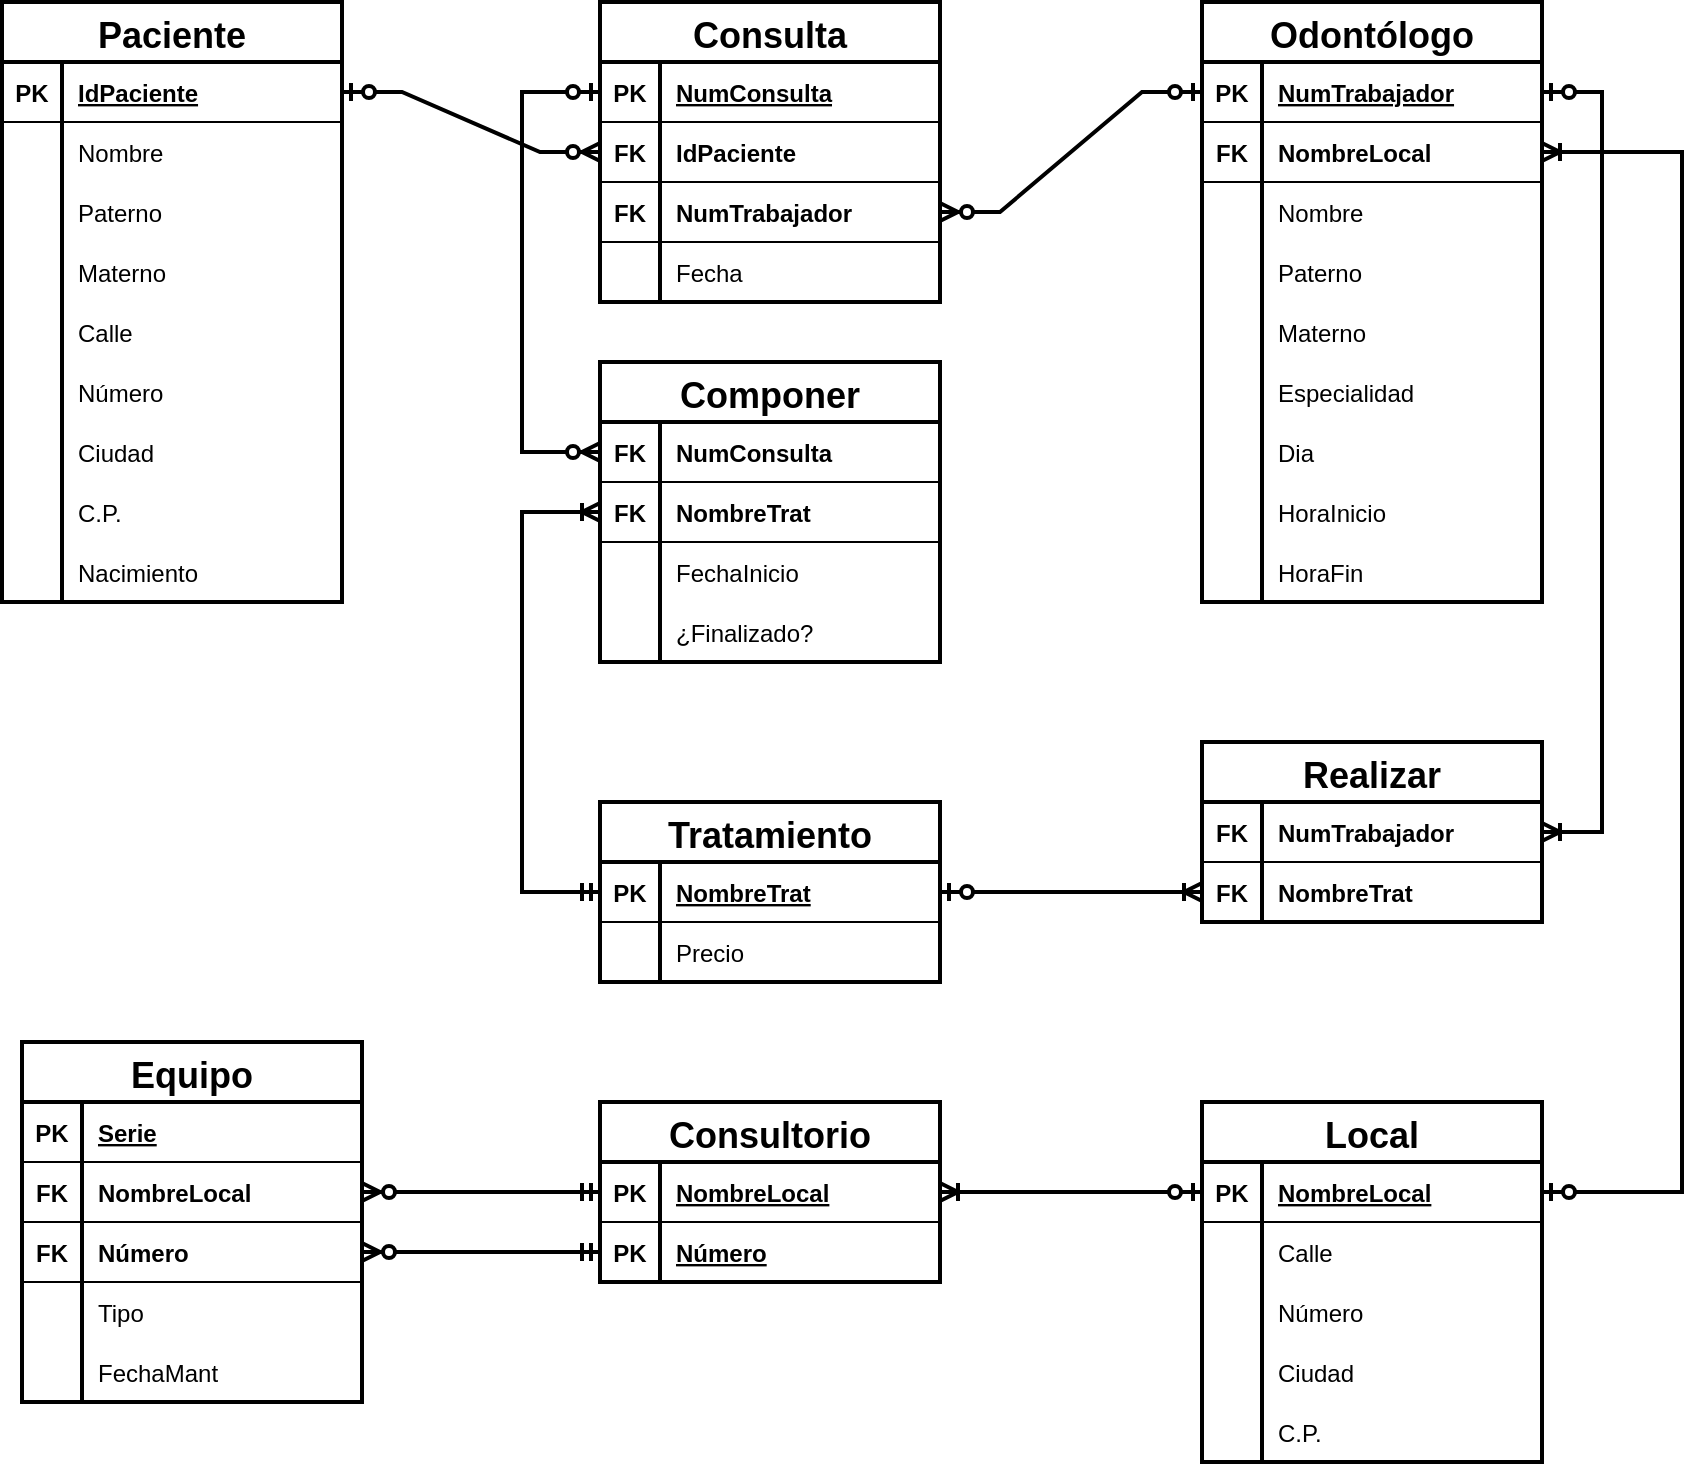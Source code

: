 <mxfile version="16.5.6" type="github">
  <diagram id="aN8sxA0eTOqDrln-RxjH" name="Page-1">
    <mxGraphModel dx="820" dy="482" grid="1" gridSize="10" guides="1" tooltips="1" connect="1" arrows="1" fold="1" page="1" pageScale="1" pageWidth="827" pageHeight="1169" math="0" shadow="0">
      <root>
        <mxCell id="0" />
        <mxCell id="1" parent="0" />
        <mxCell id="iNoQHtpFL0Dt0tUhMtLM-1" value="Paciente" style="shape=table;startSize=30;container=1;collapsible=1;childLayout=tableLayout;fixedRows=1;rowLines=0;fontStyle=1;align=center;resizeLast=1;fontSize=18;strokeWidth=2;" vertex="1" parent="1">
          <mxGeometry x="30" y="170" width="170" height="300" as="geometry" />
        </mxCell>
        <mxCell id="iNoQHtpFL0Dt0tUhMtLM-2" value="" style="shape=tableRow;horizontal=0;startSize=0;swimlaneHead=0;swimlaneBody=0;fillColor=none;collapsible=0;dropTarget=0;points=[[0,0.5],[1,0.5]];portConstraint=eastwest;top=0;left=0;right=0;bottom=1;" vertex="1" parent="iNoQHtpFL0Dt0tUhMtLM-1">
          <mxGeometry y="30" width="170" height="30" as="geometry" />
        </mxCell>
        <mxCell id="iNoQHtpFL0Dt0tUhMtLM-3" value="PK" style="shape=partialRectangle;connectable=0;fillColor=none;top=0;left=0;bottom=0;right=0;fontStyle=1;overflow=hidden;" vertex="1" parent="iNoQHtpFL0Dt0tUhMtLM-2">
          <mxGeometry width="30" height="30" as="geometry">
            <mxRectangle width="30" height="30" as="alternateBounds" />
          </mxGeometry>
        </mxCell>
        <mxCell id="iNoQHtpFL0Dt0tUhMtLM-4" value="IdPaciente" style="shape=partialRectangle;connectable=0;fillColor=none;top=0;left=0;bottom=0;right=0;align=left;spacingLeft=6;fontStyle=5;overflow=hidden;" vertex="1" parent="iNoQHtpFL0Dt0tUhMtLM-2">
          <mxGeometry x="30" width="140" height="30" as="geometry">
            <mxRectangle width="140" height="30" as="alternateBounds" />
          </mxGeometry>
        </mxCell>
        <mxCell id="iNoQHtpFL0Dt0tUhMtLM-5" value="" style="shape=tableRow;horizontal=0;startSize=0;swimlaneHead=0;swimlaneBody=0;fillColor=none;collapsible=0;dropTarget=0;points=[[0,0.5],[1,0.5]];portConstraint=eastwest;top=0;left=0;right=0;bottom=0;" vertex="1" parent="iNoQHtpFL0Dt0tUhMtLM-1">
          <mxGeometry y="60" width="170" height="30" as="geometry" />
        </mxCell>
        <mxCell id="iNoQHtpFL0Dt0tUhMtLM-6" value="" style="shape=partialRectangle;connectable=0;fillColor=none;top=0;left=0;bottom=0;right=0;editable=1;overflow=hidden;" vertex="1" parent="iNoQHtpFL0Dt0tUhMtLM-5">
          <mxGeometry width="30" height="30" as="geometry">
            <mxRectangle width="30" height="30" as="alternateBounds" />
          </mxGeometry>
        </mxCell>
        <mxCell id="iNoQHtpFL0Dt0tUhMtLM-7" value="Nombre" style="shape=partialRectangle;connectable=0;fillColor=none;top=0;left=0;bottom=0;right=0;align=left;spacingLeft=6;overflow=hidden;" vertex="1" parent="iNoQHtpFL0Dt0tUhMtLM-5">
          <mxGeometry x="30" width="140" height="30" as="geometry">
            <mxRectangle width="140" height="30" as="alternateBounds" />
          </mxGeometry>
        </mxCell>
        <mxCell id="iNoQHtpFL0Dt0tUhMtLM-8" value="" style="shape=tableRow;horizontal=0;startSize=0;swimlaneHead=0;swimlaneBody=0;fillColor=none;collapsible=0;dropTarget=0;points=[[0,0.5],[1,0.5]];portConstraint=eastwest;top=0;left=0;right=0;bottom=0;" vertex="1" parent="iNoQHtpFL0Dt0tUhMtLM-1">
          <mxGeometry y="90" width="170" height="30" as="geometry" />
        </mxCell>
        <mxCell id="iNoQHtpFL0Dt0tUhMtLM-9" value="" style="shape=partialRectangle;connectable=0;fillColor=none;top=0;left=0;bottom=0;right=0;editable=1;overflow=hidden;" vertex="1" parent="iNoQHtpFL0Dt0tUhMtLM-8">
          <mxGeometry width="30" height="30" as="geometry">
            <mxRectangle width="30" height="30" as="alternateBounds" />
          </mxGeometry>
        </mxCell>
        <mxCell id="iNoQHtpFL0Dt0tUhMtLM-10" value="Paterno" style="shape=partialRectangle;connectable=0;fillColor=none;top=0;left=0;bottom=0;right=0;align=left;spacingLeft=6;overflow=hidden;" vertex="1" parent="iNoQHtpFL0Dt0tUhMtLM-8">
          <mxGeometry x="30" width="140" height="30" as="geometry">
            <mxRectangle width="140" height="30" as="alternateBounds" />
          </mxGeometry>
        </mxCell>
        <mxCell id="iNoQHtpFL0Dt0tUhMtLM-11" value="" style="shape=tableRow;horizontal=0;startSize=0;swimlaneHead=0;swimlaneBody=0;fillColor=none;collapsible=0;dropTarget=0;points=[[0,0.5],[1,0.5]];portConstraint=eastwest;top=0;left=0;right=0;bottom=0;" vertex="1" parent="iNoQHtpFL0Dt0tUhMtLM-1">
          <mxGeometry y="120" width="170" height="30" as="geometry" />
        </mxCell>
        <mxCell id="iNoQHtpFL0Dt0tUhMtLM-12" value="" style="shape=partialRectangle;connectable=0;fillColor=none;top=0;left=0;bottom=0;right=0;editable=1;overflow=hidden;" vertex="1" parent="iNoQHtpFL0Dt0tUhMtLM-11">
          <mxGeometry width="30" height="30" as="geometry">
            <mxRectangle width="30" height="30" as="alternateBounds" />
          </mxGeometry>
        </mxCell>
        <mxCell id="iNoQHtpFL0Dt0tUhMtLM-13" value="Materno" style="shape=partialRectangle;connectable=0;fillColor=none;top=0;left=0;bottom=0;right=0;align=left;spacingLeft=6;overflow=hidden;" vertex="1" parent="iNoQHtpFL0Dt0tUhMtLM-11">
          <mxGeometry x="30" width="140" height="30" as="geometry">
            <mxRectangle width="140" height="30" as="alternateBounds" />
          </mxGeometry>
        </mxCell>
        <mxCell id="iNoQHtpFL0Dt0tUhMtLM-16" value="" style="shape=tableRow;horizontal=0;startSize=0;swimlaneHead=0;swimlaneBody=0;fillColor=none;collapsible=0;dropTarget=0;points=[[0,0.5],[1,0.5]];portConstraint=eastwest;top=0;left=0;right=0;bottom=0;" vertex="1" parent="iNoQHtpFL0Dt0tUhMtLM-1">
          <mxGeometry y="150" width="170" height="30" as="geometry" />
        </mxCell>
        <mxCell id="iNoQHtpFL0Dt0tUhMtLM-17" value="" style="shape=partialRectangle;connectable=0;fillColor=none;top=0;left=0;bottom=0;right=0;editable=1;overflow=hidden;" vertex="1" parent="iNoQHtpFL0Dt0tUhMtLM-16">
          <mxGeometry width="30" height="30" as="geometry">
            <mxRectangle width="30" height="30" as="alternateBounds" />
          </mxGeometry>
        </mxCell>
        <mxCell id="iNoQHtpFL0Dt0tUhMtLM-18" value="Calle" style="shape=partialRectangle;connectable=0;fillColor=none;top=0;left=0;bottom=0;right=0;align=left;spacingLeft=6;overflow=hidden;" vertex="1" parent="iNoQHtpFL0Dt0tUhMtLM-16">
          <mxGeometry x="30" width="140" height="30" as="geometry">
            <mxRectangle width="140" height="30" as="alternateBounds" />
          </mxGeometry>
        </mxCell>
        <mxCell id="iNoQHtpFL0Dt0tUhMtLM-19" value="" style="shape=tableRow;horizontal=0;startSize=0;swimlaneHead=0;swimlaneBody=0;fillColor=none;collapsible=0;dropTarget=0;points=[[0,0.5],[1,0.5]];portConstraint=eastwest;top=0;left=0;right=0;bottom=0;" vertex="1" parent="iNoQHtpFL0Dt0tUhMtLM-1">
          <mxGeometry y="180" width="170" height="30" as="geometry" />
        </mxCell>
        <mxCell id="iNoQHtpFL0Dt0tUhMtLM-20" value="" style="shape=partialRectangle;connectable=0;fillColor=none;top=0;left=0;bottom=0;right=0;editable=1;overflow=hidden;" vertex="1" parent="iNoQHtpFL0Dt0tUhMtLM-19">
          <mxGeometry width="30" height="30" as="geometry">
            <mxRectangle width="30" height="30" as="alternateBounds" />
          </mxGeometry>
        </mxCell>
        <mxCell id="iNoQHtpFL0Dt0tUhMtLM-21" value="Número" style="shape=partialRectangle;connectable=0;fillColor=none;top=0;left=0;bottom=0;right=0;align=left;spacingLeft=6;overflow=hidden;" vertex="1" parent="iNoQHtpFL0Dt0tUhMtLM-19">
          <mxGeometry x="30" width="140" height="30" as="geometry">
            <mxRectangle width="140" height="30" as="alternateBounds" />
          </mxGeometry>
        </mxCell>
        <mxCell id="iNoQHtpFL0Dt0tUhMtLM-22" value="" style="shape=tableRow;horizontal=0;startSize=0;swimlaneHead=0;swimlaneBody=0;fillColor=none;collapsible=0;dropTarget=0;points=[[0,0.5],[1,0.5]];portConstraint=eastwest;top=0;left=0;right=0;bottom=0;" vertex="1" parent="iNoQHtpFL0Dt0tUhMtLM-1">
          <mxGeometry y="210" width="170" height="30" as="geometry" />
        </mxCell>
        <mxCell id="iNoQHtpFL0Dt0tUhMtLM-23" value="" style="shape=partialRectangle;connectable=0;fillColor=none;top=0;left=0;bottom=0;right=0;editable=1;overflow=hidden;" vertex="1" parent="iNoQHtpFL0Dt0tUhMtLM-22">
          <mxGeometry width="30" height="30" as="geometry">
            <mxRectangle width="30" height="30" as="alternateBounds" />
          </mxGeometry>
        </mxCell>
        <mxCell id="iNoQHtpFL0Dt0tUhMtLM-24" value="Ciudad" style="shape=partialRectangle;connectable=0;fillColor=none;top=0;left=0;bottom=0;right=0;align=left;spacingLeft=6;overflow=hidden;" vertex="1" parent="iNoQHtpFL0Dt0tUhMtLM-22">
          <mxGeometry x="30" width="140" height="30" as="geometry">
            <mxRectangle width="140" height="30" as="alternateBounds" />
          </mxGeometry>
        </mxCell>
        <mxCell id="iNoQHtpFL0Dt0tUhMtLM-25" value="" style="shape=tableRow;horizontal=0;startSize=0;swimlaneHead=0;swimlaneBody=0;fillColor=none;collapsible=0;dropTarget=0;points=[[0,0.5],[1,0.5]];portConstraint=eastwest;top=0;left=0;right=0;bottom=0;" vertex="1" parent="iNoQHtpFL0Dt0tUhMtLM-1">
          <mxGeometry y="240" width="170" height="30" as="geometry" />
        </mxCell>
        <mxCell id="iNoQHtpFL0Dt0tUhMtLM-26" value="" style="shape=partialRectangle;connectable=0;fillColor=none;top=0;left=0;bottom=0;right=0;editable=1;overflow=hidden;" vertex="1" parent="iNoQHtpFL0Dt0tUhMtLM-25">
          <mxGeometry width="30" height="30" as="geometry">
            <mxRectangle width="30" height="30" as="alternateBounds" />
          </mxGeometry>
        </mxCell>
        <mxCell id="iNoQHtpFL0Dt0tUhMtLM-27" value="C.P." style="shape=partialRectangle;connectable=0;fillColor=none;top=0;left=0;bottom=0;right=0;align=left;spacingLeft=6;overflow=hidden;" vertex="1" parent="iNoQHtpFL0Dt0tUhMtLM-25">
          <mxGeometry x="30" width="140" height="30" as="geometry">
            <mxRectangle width="140" height="30" as="alternateBounds" />
          </mxGeometry>
        </mxCell>
        <mxCell id="iNoQHtpFL0Dt0tUhMtLM-28" value="" style="shape=tableRow;horizontal=0;startSize=0;swimlaneHead=0;swimlaneBody=0;fillColor=none;collapsible=0;dropTarget=0;points=[[0,0.5],[1,0.5]];portConstraint=eastwest;top=0;left=0;right=0;bottom=0;" vertex="1" parent="iNoQHtpFL0Dt0tUhMtLM-1">
          <mxGeometry y="270" width="170" height="30" as="geometry" />
        </mxCell>
        <mxCell id="iNoQHtpFL0Dt0tUhMtLM-29" value="" style="shape=partialRectangle;connectable=0;fillColor=none;top=0;left=0;bottom=0;right=0;editable=1;overflow=hidden;" vertex="1" parent="iNoQHtpFL0Dt0tUhMtLM-28">
          <mxGeometry width="30" height="30" as="geometry">
            <mxRectangle width="30" height="30" as="alternateBounds" />
          </mxGeometry>
        </mxCell>
        <mxCell id="iNoQHtpFL0Dt0tUhMtLM-30" value="Nacimiento" style="shape=partialRectangle;connectable=0;fillColor=none;top=0;left=0;bottom=0;right=0;align=left;spacingLeft=6;overflow=hidden;" vertex="1" parent="iNoQHtpFL0Dt0tUhMtLM-28">
          <mxGeometry x="30" width="140" height="30" as="geometry">
            <mxRectangle width="140" height="30" as="alternateBounds" />
          </mxGeometry>
        </mxCell>
        <mxCell id="iNoQHtpFL0Dt0tUhMtLM-31" value="Consulta" style="shape=table;startSize=30;container=1;collapsible=1;childLayout=tableLayout;fixedRows=1;rowLines=0;fontStyle=1;align=center;resizeLast=1;fontSize=18;strokeWidth=2;" vertex="1" parent="1">
          <mxGeometry x="329" y="170" width="170" height="150" as="geometry" />
        </mxCell>
        <mxCell id="iNoQHtpFL0Dt0tUhMtLM-32" value="" style="shape=tableRow;horizontal=0;startSize=0;swimlaneHead=0;swimlaneBody=0;fillColor=none;collapsible=0;dropTarget=0;points=[[0,0.5],[1,0.5]];portConstraint=eastwest;top=0;left=0;right=0;bottom=1;" vertex="1" parent="iNoQHtpFL0Dt0tUhMtLM-31">
          <mxGeometry y="30" width="170" height="30" as="geometry" />
        </mxCell>
        <mxCell id="iNoQHtpFL0Dt0tUhMtLM-33" value="PK" style="shape=partialRectangle;connectable=0;fillColor=none;top=0;left=0;bottom=0;right=0;fontStyle=1;overflow=hidden;" vertex="1" parent="iNoQHtpFL0Dt0tUhMtLM-32">
          <mxGeometry width="30" height="30" as="geometry">
            <mxRectangle width="30" height="30" as="alternateBounds" />
          </mxGeometry>
        </mxCell>
        <mxCell id="iNoQHtpFL0Dt0tUhMtLM-34" value="NumConsulta" style="shape=partialRectangle;connectable=0;fillColor=none;top=0;left=0;bottom=0;right=0;align=left;spacingLeft=6;fontStyle=5;overflow=hidden;" vertex="1" parent="iNoQHtpFL0Dt0tUhMtLM-32">
          <mxGeometry x="30" width="140" height="30" as="geometry">
            <mxRectangle width="140" height="30" as="alternateBounds" />
          </mxGeometry>
        </mxCell>
        <mxCell id="iNoQHtpFL0Dt0tUhMtLM-177" value="" style="shape=tableRow;horizontal=0;startSize=0;swimlaneHead=0;swimlaneBody=0;fillColor=none;collapsible=0;dropTarget=0;points=[[0,0.5],[1,0.5]];portConstraint=eastwest;top=0;left=0;right=0;bottom=1;" vertex="1" parent="iNoQHtpFL0Dt0tUhMtLM-31">
          <mxGeometry y="60" width="170" height="30" as="geometry" />
        </mxCell>
        <mxCell id="iNoQHtpFL0Dt0tUhMtLM-178" value="FK" style="shape=partialRectangle;connectable=0;fillColor=none;top=0;left=0;bottom=0;right=0;fontStyle=1;overflow=hidden;" vertex="1" parent="iNoQHtpFL0Dt0tUhMtLM-177">
          <mxGeometry width="30" height="30" as="geometry">
            <mxRectangle width="30" height="30" as="alternateBounds" />
          </mxGeometry>
        </mxCell>
        <mxCell id="iNoQHtpFL0Dt0tUhMtLM-179" value="IdPaciente" style="shape=partialRectangle;connectable=0;fillColor=none;top=0;left=0;bottom=0;right=0;align=left;spacingLeft=6;fontStyle=1;overflow=hidden;" vertex="1" parent="iNoQHtpFL0Dt0tUhMtLM-177">
          <mxGeometry x="30" width="140" height="30" as="geometry">
            <mxRectangle width="140" height="30" as="alternateBounds" />
          </mxGeometry>
        </mxCell>
        <mxCell id="iNoQHtpFL0Dt0tUhMtLM-180" value="" style="shape=tableRow;horizontal=0;startSize=0;swimlaneHead=0;swimlaneBody=0;fillColor=none;collapsible=0;dropTarget=0;points=[[0,0.5],[1,0.5]];portConstraint=eastwest;top=0;left=0;right=0;bottom=1;" vertex="1" parent="iNoQHtpFL0Dt0tUhMtLM-31">
          <mxGeometry y="90" width="170" height="30" as="geometry" />
        </mxCell>
        <mxCell id="iNoQHtpFL0Dt0tUhMtLM-181" value="FK" style="shape=partialRectangle;connectable=0;fillColor=none;top=0;left=0;bottom=0;right=0;fontStyle=1;overflow=hidden;" vertex="1" parent="iNoQHtpFL0Dt0tUhMtLM-180">
          <mxGeometry width="30" height="30" as="geometry">
            <mxRectangle width="30" height="30" as="alternateBounds" />
          </mxGeometry>
        </mxCell>
        <mxCell id="iNoQHtpFL0Dt0tUhMtLM-182" value="NumTrabajador" style="shape=partialRectangle;connectable=0;fillColor=none;top=0;left=0;bottom=0;right=0;align=left;spacingLeft=6;fontStyle=1;overflow=hidden;" vertex="1" parent="iNoQHtpFL0Dt0tUhMtLM-180">
          <mxGeometry x="30" width="140" height="30" as="geometry">
            <mxRectangle width="140" height="30" as="alternateBounds" />
          </mxGeometry>
        </mxCell>
        <mxCell id="iNoQHtpFL0Dt0tUhMtLM-35" value="" style="shape=tableRow;horizontal=0;startSize=0;swimlaneHead=0;swimlaneBody=0;fillColor=none;collapsible=0;dropTarget=0;points=[[0,0.5],[1,0.5]];portConstraint=eastwest;top=0;left=0;right=0;bottom=0;" vertex="1" parent="iNoQHtpFL0Dt0tUhMtLM-31">
          <mxGeometry y="120" width="170" height="30" as="geometry" />
        </mxCell>
        <mxCell id="iNoQHtpFL0Dt0tUhMtLM-36" value="" style="shape=partialRectangle;connectable=0;fillColor=none;top=0;left=0;bottom=0;right=0;editable=1;overflow=hidden;" vertex="1" parent="iNoQHtpFL0Dt0tUhMtLM-35">
          <mxGeometry width="30" height="30" as="geometry">
            <mxRectangle width="30" height="30" as="alternateBounds" />
          </mxGeometry>
        </mxCell>
        <mxCell id="iNoQHtpFL0Dt0tUhMtLM-37" value="Fecha" style="shape=partialRectangle;connectable=0;fillColor=none;top=0;left=0;bottom=0;right=0;align=left;spacingLeft=6;overflow=hidden;" vertex="1" parent="iNoQHtpFL0Dt0tUhMtLM-35">
          <mxGeometry x="30" width="140" height="30" as="geometry">
            <mxRectangle width="140" height="30" as="alternateBounds" />
          </mxGeometry>
        </mxCell>
        <mxCell id="iNoQHtpFL0Dt0tUhMtLM-59" value="Odontólogo" style="shape=table;startSize=30;container=1;collapsible=1;childLayout=tableLayout;fixedRows=1;rowLines=0;fontStyle=1;align=center;resizeLast=1;fontSize=18;strokeWidth=2;" vertex="1" parent="1">
          <mxGeometry x="630" y="170" width="170" height="300" as="geometry" />
        </mxCell>
        <mxCell id="iNoQHtpFL0Dt0tUhMtLM-60" value="" style="shape=tableRow;horizontal=0;startSize=0;swimlaneHead=0;swimlaneBody=0;fillColor=none;collapsible=0;dropTarget=0;points=[[0,0.5],[1,0.5]];portConstraint=eastwest;top=0;left=0;right=0;bottom=1;" vertex="1" parent="iNoQHtpFL0Dt0tUhMtLM-59">
          <mxGeometry y="30" width="170" height="30" as="geometry" />
        </mxCell>
        <mxCell id="iNoQHtpFL0Dt0tUhMtLM-61" value="PK" style="shape=partialRectangle;connectable=0;fillColor=none;top=0;left=0;bottom=0;right=0;fontStyle=1;overflow=hidden;" vertex="1" parent="iNoQHtpFL0Dt0tUhMtLM-60">
          <mxGeometry width="30" height="30" as="geometry">
            <mxRectangle width="30" height="30" as="alternateBounds" />
          </mxGeometry>
        </mxCell>
        <mxCell id="iNoQHtpFL0Dt0tUhMtLM-62" value="NumTrabajador" style="shape=partialRectangle;connectable=0;fillColor=none;top=0;left=0;bottom=0;right=0;align=left;spacingLeft=6;fontStyle=5;overflow=hidden;" vertex="1" parent="iNoQHtpFL0Dt0tUhMtLM-60">
          <mxGeometry x="30" width="140" height="30" as="geometry">
            <mxRectangle width="140" height="30" as="alternateBounds" />
          </mxGeometry>
        </mxCell>
        <mxCell id="iNoQHtpFL0Dt0tUhMtLM-202" value="" style="shape=tableRow;horizontal=0;startSize=0;swimlaneHead=0;swimlaneBody=0;fillColor=none;collapsible=0;dropTarget=0;points=[[0,0.5],[1,0.5]];portConstraint=eastwest;top=0;left=0;right=0;bottom=1;" vertex="1" parent="iNoQHtpFL0Dt0tUhMtLM-59">
          <mxGeometry y="60" width="170" height="30" as="geometry" />
        </mxCell>
        <mxCell id="iNoQHtpFL0Dt0tUhMtLM-203" value="FK" style="shape=partialRectangle;connectable=0;fillColor=none;top=0;left=0;bottom=0;right=0;fontStyle=1;overflow=hidden;" vertex="1" parent="iNoQHtpFL0Dt0tUhMtLM-202">
          <mxGeometry width="30" height="30" as="geometry">
            <mxRectangle width="30" height="30" as="alternateBounds" />
          </mxGeometry>
        </mxCell>
        <mxCell id="iNoQHtpFL0Dt0tUhMtLM-204" value="NombreLocal" style="shape=partialRectangle;connectable=0;fillColor=none;top=0;left=0;bottom=0;right=0;align=left;spacingLeft=6;fontStyle=1;overflow=hidden;" vertex="1" parent="iNoQHtpFL0Dt0tUhMtLM-202">
          <mxGeometry x="30" width="140" height="30" as="geometry">
            <mxRectangle width="140" height="30" as="alternateBounds" />
          </mxGeometry>
        </mxCell>
        <mxCell id="iNoQHtpFL0Dt0tUhMtLM-63" value="" style="shape=tableRow;horizontal=0;startSize=0;swimlaneHead=0;swimlaneBody=0;fillColor=none;collapsible=0;dropTarget=0;points=[[0,0.5],[1,0.5]];portConstraint=eastwest;top=0;left=0;right=0;bottom=0;" vertex="1" parent="iNoQHtpFL0Dt0tUhMtLM-59">
          <mxGeometry y="90" width="170" height="30" as="geometry" />
        </mxCell>
        <mxCell id="iNoQHtpFL0Dt0tUhMtLM-64" value="" style="shape=partialRectangle;connectable=0;fillColor=none;top=0;left=0;bottom=0;right=0;editable=1;overflow=hidden;" vertex="1" parent="iNoQHtpFL0Dt0tUhMtLM-63">
          <mxGeometry width="30" height="30" as="geometry">
            <mxRectangle width="30" height="30" as="alternateBounds" />
          </mxGeometry>
        </mxCell>
        <mxCell id="iNoQHtpFL0Dt0tUhMtLM-65" value="Nombre" style="shape=partialRectangle;connectable=0;fillColor=none;top=0;left=0;bottom=0;right=0;align=left;spacingLeft=6;overflow=hidden;" vertex="1" parent="iNoQHtpFL0Dt0tUhMtLM-63">
          <mxGeometry x="30" width="140" height="30" as="geometry">
            <mxRectangle width="140" height="30" as="alternateBounds" />
          </mxGeometry>
        </mxCell>
        <mxCell id="iNoQHtpFL0Dt0tUhMtLM-66" value="" style="shape=tableRow;horizontal=0;startSize=0;swimlaneHead=0;swimlaneBody=0;fillColor=none;collapsible=0;dropTarget=0;points=[[0,0.5],[1,0.5]];portConstraint=eastwest;top=0;left=0;right=0;bottom=0;" vertex="1" parent="iNoQHtpFL0Dt0tUhMtLM-59">
          <mxGeometry y="120" width="170" height="30" as="geometry" />
        </mxCell>
        <mxCell id="iNoQHtpFL0Dt0tUhMtLM-67" value="" style="shape=partialRectangle;connectable=0;fillColor=none;top=0;left=0;bottom=0;right=0;editable=1;overflow=hidden;" vertex="1" parent="iNoQHtpFL0Dt0tUhMtLM-66">
          <mxGeometry width="30" height="30" as="geometry">
            <mxRectangle width="30" height="30" as="alternateBounds" />
          </mxGeometry>
        </mxCell>
        <mxCell id="iNoQHtpFL0Dt0tUhMtLM-68" value="Paterno" style="shape=partialRectangle;connectable=0;fillColor=none;top=0;left=0;bottom=0;right=0;align=left;spacingLeft=6;overflow=hidden;" vertex="1" parent="iNoQHtpFL0Dt0tUhMtLM-66">
          <mxGeometry x="30" width="140" height="30" as="geometry">
            <mxRectangle width="140" height="30" as="alternateBounds" />
          </mxGeometry>
        </mxCell>
        <mxCell id="iNoQHtpFL0Dt0tUhMtLM-69" value="" style="shape=tableRow;horizontal=0;startSize=0;swimlaneHead=0;swimlaneBody=0;fillColor=none;collapsible=0;dropTarget=0;points=[[0,0.5],[1,0.5]];portConstraint=eastwest;top=0;left=0;right=0;bottom=0;" vertex="1" parent="iNoQHtpFL0Dt0tUhMtLM-59">
          <mxGeometry y="150" width="170" height="30" as="geometry" />
        </mxCell>
        <mxCell id="iNoQHtpFL0Dt0tUhMtLM-70" value="" style="shape=partialRectangle;connectable=0;fillColor=none;top=0;left=0;bottom=0;right=0;editable=1;overflow=hidden;" vertex="1" parent="iNoQHtpFL0Dt0tUhMtLM-69">
          <mxGeometry width="30" height="30" as="geometry">
            <mxRectangle width="30" height="30" as="alternateBounds" />
          </mxGeometry>
        </mxCell>
        <mxCell id="iNoQHtpFL0Dt0tUhMtLM-71" value="Materno" style="shape=partialRectangle;connectable=0;fillColor=none;top=0;left=0;bottom=0;right=0;align=left;spacingLeft=6;overflow=hidden;" vertex="1" parent="iNoQHtpFL0Dt0tUhMtLM-69">
          <mxGeometry x="30" width="140" height="30" as="geometry">
            <mxRectangle width="140" height="30" as="alternateBounds" />
          </mxGeometry>
        </mxCell>
        <mxCell id="iNoQHtpFL0Dt0tUhMtLM-75" value="" style="shape=tableRow;horizontal=0;startSize=0;swimlaneHead=0;swimlaneBody=0;fillColor=none;collapsible=0;dropTarget=0;points=[[0,0.5],[1,0.5]];portConstraint=eastwest;top=0;left=0;right=0;bottom=0;" vertex="1" parent="iNoQHtpFL0Dt0tUhMtLM-59">
          <mxGeometry y="180" width="170" height="30" as="geometry" />
        </mxCell>
        <mxCell id="iNoQHtpFL0Dt0tUhMtLM-76" value="" style="shape=partialRectangle;connectable=0;fillColor=none;top=0;left=0;bottom=0;right=0;editable=1;overflow=hidden;" vertex="1" parent="iNoQHtpFL0Dt0tUhMtLM-75">
          <mxGeometry width="30" height="30" as="geometry">
            <mxRectangle width="30" height="30" as="alternateBounds" />
          </mxGeometry>
        </mxCell>
        <mxCell id="iNoQHtpFL0Dt0tUhMtLM-77" value="Especialidad" style="shape=partialRectangle;connectable=0;fillColor=none;top=0;left=0;bottom=0;right=0;align=left;spacingLeft=6;overflow=hidden;" vertex="1" parent="iNoQHtpFL0Dt0tUhMtLM-75">
          <mxGeometry x="30" width="140" height="30" as="geometry">
            <mxRectangle width="140" height="30" as="alternateBounds" />
          </mxGeometry>
        </mxCell>
        <mxCell id="iNoQHtpFL0Dt0tUhMtLM-205" value="" style="shape=tableRow;horizontal=0;startSize=0;swimlaneHead=0;swimlaneBody=0;fillColor=none;collapsible=0;dropTarget=0;points=[[0,0.5],[1,0.5]];portConstraint=eastwest;top=0;left=0;right=0;bottom=0;" vertex="1" parent="iNoQHtpFL0Dt0tUhMtLM-59">
          <mxGeometry y="210" width="170" height="30" as="geometry" />
        </mxCell>
        <mxCell id="iNoQHtpFL0Dt0tUhMtLM-206" value="" style="shape=partialRectangle;connectable=0;fillColor=none;top=0;left=0;bottom=0;right=0;editable=1;overflow=hidden;" vertex="1" parent="iNoQHtpFL0Dt0tUhMtLM-205">
          <mxGeometry width="30" height="30" as="geometry">
            <mxRectangle width="30" height="30" as="alternateBounds" />
          </mxGeometry>
        </mxCell>
        <mxCell id="iNoQHtpFL0Dt0tUhMtLM-207" value="Dia" style="shape=partialRectangle;connectable=0;fillColor=none;top=0;left=0;bottom=0;right=0;align=left;spacingLeft=6;overflow=hidden;" vertex="1" parent="iNoQHtpFL0Dt0tUhMtLM-205">
          <mxGeometry x="30" width="140" height="30" as="geometry">
            <mxRectangle width="140" height="30" as="alternateBounds" />
          </mxGeometry>
        </mxCell>
        <mxCell id="iNoQHtpFL0Dt0tUhMtLM-208" value="" style="shape=tableRow;horizontal=0;startSize=0;swimlaneHead=0;swimlaneBody=0;fillColor=none;collapsible=0;dropTarget=0;points=[[0,0.5],[1,0.5]];portConstraint=eastwest;top=0;left=0;right=0;bottom=0;" vertex="1" parent="iNoQHtpFL0Dt0tUhMtLM-59">
          <mxGeometry y="240" width="170" height="30" as="geometry" />
        </mxCell>
        <mxCell id="iNoQHtpFL0Dt0tUhMtLM-209" value="" style="shape=partialRectangle;connectable=0;fillColor=none;top=0;left=0;bottom=0;right=0;editable=1;overflow=hidden;" vertex="1" parent="iNoQHtpFL0Dt0tUhMtLM-208">
          <mxGeometry width="30" height="30" as="geometry">
            <mxRectangle width="30" height="30" as="alternateBounds" />
          </mxGeometry>
        </mxCell>
        <mxCell id="iNoQHtpFL0Dt0tUhMtLM-210" value="HoraInicio" style="shape=partialRectangle;connectable=0;fillColor=none;top=0;left=0;bottom=0;right=0;align=left;spacingLeft=6;overflow=hidden;" vertex="1" parent="iNoQHtpFL0Dt0tUhMtLM-208">
          <mxGeometry x="30" width="140" height="30" as="geometry">
            <mxRectangle width="140" height="30" as="alternateBounds" />
          </mxGeometry>
        </mxCell>
        <mxCell id="iNoQHtpFL0Dt0tUhMtLM-211" value="" style="shape=tableRow;horizontal=0;startSize=0;swimlaneHead=0;swimlaneBody=0;fillColor=none;collapsible=0;dropTarget=0;points=[[0,0.5],[1,0.5]];portConstraint=eastwest;top=0;left=0;right=0;bottom=0;" vertex="1" parent="iNoQHtpFL0Dt0tUhMtLM-59">
          <mxGeometry y="270" width="170" height="30" as="geometry" />
        </mxCell>
        <mxCell id="iNoQHtpFL0Dt0tUhMtLM-212" value="" style="shape=partialRectangle;connectable=0;fillColor=none;top=0;left=0;bottom=0;right=0;editable=1;overflow=hidden;" vertex="1" parent="iNoQHtpFL0Dt0tUhMtLM-211">
          <mxGeometry width="30" height="30" as="geometry">
            <mxRectangle width="30" height="30" as="alternateBounds" />
          </mxGeometry>
        </mxCell>
        <mxCell id="iNoQHtpFL0Dt0tUhMtLM-213" value="HoraFin" style="shape=partialRectangle;connectable=0;fillColor=none;top=0;left=0;bottom=0;right=0;align=left;spacingLeft=6;overflow=hidden;" vertex="1" parent="iNoQHtpFL0Dt0tUhMtLM-211">
          <mxGeometry x="30" width="140" height="30" as="geometry">
            <mxRectangle width="140" height="30" as="alternateBounds" />
          </mxGeometry>
        </mxCell>
        <mxCell id="iNoQHtpFL0Dt0tUhMtLM-87" value="Local" style="shape=table;startSize=30;container=1;collapsible=1;childLayout=tableLayout;fixedRows=1;rowLines=0;fontStyle=1;align=center;resizeLast=1;fontSize=18;strokeWidth=2;" vertex="1" parent="1">
          <mxGeometry x="630" y="720" width="170" height="180" as="geometry" />
        </mxCell>
        <mxCell id="iNoQHtpFL0Dt0tUhMtLM-88" value="" style="shape=tableRow;horizontal=0;startSize=0;swimlaneHead=0;swimlaneBody=0;fillColor=none;collapsible=0;dropTarget=0;points=[[0,0.5],[1,0.5]];portConstraint=eastwest;top=0;left=0;right=0;bottom=1;" vertex="1" parent="iNoQHtpFL0Dt0tUhMtLM-87">
          <mxGeometry y="30" width="170" height="30" as="geometry" />
        </mxCell>
        <mxCell id="iNoQHtpFL0Dt0tUhMtLM-89" value="PK" style="shape=partialRectangle;connectable=0;fillColor=none;top=0;left=0;bottom=0;right=0;fontStyle=1;overflow=hidden;" vertex="1" parent="iNoQHtpFL0Dt0tUhMtLM-88">
          <mxGeometry width="30" height="30" as="geometry">
            <mxRectangle width="30" height="30" as="alternateBounds" />
          </mxGeometry>
        </mxCell>
        <mxCell id="iNoQHtpFL0Dt0tUhMtLM-90" value="NombreLocal" style="shape=partialRectangle;connectable=0;fillColor=none;top=0;left=0;bottom=0;right=0;align=left;spacingLeft=6;fontStyle=5;overflow=hidden;" vertex="1" parent="iNoQHtpFL0Dt0tUhMtLM-88">
          <mxGeometry x="30" width="140" height="30" as="geometry">
            <mxRectangle width="140" height="30" as="alternateBounds" />
          </mxGeometry>
        </mxCell>
        <mxCell id="iNoQHtpFL0Dt0tUhMtLM-91" value="" style="shape=tableRow;horizontal=0;startSize=0;swimlaneHead=0;swimlaneBody=0;fillColor=none;collapsible=0;dropTarget=0;points=[[0,0.5],[1,0.5]];portConstraint=eastwest;top=0;left=0;right=0;bottom=0;" vertex="1" parent="iNoQHtpFL0Dt0tUhMtLM-87">
          <mxGeometry y="60" width="170" height="30" as="geometry" />
        </mxCell>
        <mxCell id="iNoQHtpFL0Dt0tUhMtLM-92" value="" style="shape=partialRectangle;connectable=0;fillColor=none;top=0;left=0;bottom=0;right=0;editable=1;overflow=hidden;" vertex="1" parent="iNoQHtpFL0Dt0tUhMtLM-91">
          <mxGeometry width="30" height="30" as="geometry">
            <mxRectangle width="30" height="30" as="alternateBounds" />
          </mxGeometry>
        </mxCell>
        <mxCell id="iNoQHtpFL0Dt0tUhMtLM-93" value="Calle" style="shape=partialRectangle;connectable=0;fillColor=none;top=0;left=0;bottom=0;right=0;align=left;spacingLeft=6;overflow=hidden;" vertex="1" parent="iNoQHtpFL0Dt0tUhMtLM-91">
          <mxGeometry x="30" width="140" height="30" as="geometry">
            <mxRectangle width="140" height="30" as="alternateBounds" />
          </mxGeometry>
        </mxCell>
        <mxCell id="iNoQHtpFL0Dt0tUhMtLM-94" value="" style="shape=tableRow;horizontal=0;startSize=0;swimlaneHead=0;swimlaneBody=0;fillColor=none;collapsible=0;dropTarget=0;points=[[0,0.5],[1,0.5]];portConstraint=eastwest;top=0;left=0;right=0;bottom=0;" vertex="1" parent="iNoQHtpFL0Dt0tUhMtLM-87">
          <mxGeometry y="90" width="170" height="30" as="geometry" />
        </mxCell>
        <mxCell id="iNoQHtpFL0Dt0tUhMtLM-95" value="" style="shape=partialRectangle;connectable=0;fillColor=none;top=0;left=0;bottom=0;right=0;editable=1;overflow=hidden;" vertex="1" parent="iNoQHtpFL0Dt0tUhMtLM-94">
          <mxGeometry width="30" height="30" as="geometry">
            <mxRectangle width="30" height="30" as="alternateBounds" />
          </mxGeometry>
        </mxCell>
        <mxCell id="iNoQHtpFL0Dt0tUhMtLM-96" value="Número" style="shape=partialRectangle;connectable=0;fillColor=none;top=0;left=0;bottom=0;right=0;align=left;spacingLeft=6;overflow=hidden;" vertex="1" parent="iNoQHtpFL0Dt0tUhMtLM-94">
          <mxGeometry x="30" width="140" height="30" as="geometry">
            <mxRectangle width="140" height="30" as="alternateBounds" />
          </mxGeometry>
        </mxCell>
        <mxCell id="iNoQHtpFL0Dt0tUhMtLM-97" value="" style="shape=tableRow;horizontal=0;startSize=0;swimlaneHead=0;swimlaneBody=0;fillColor=none;collapsible=0;dropTarget=0;points=[[0,0.5],[1,0.5]];portConstraint=eastwest;top=0;left=0;right=0;bottom=0;" vertex="1" parent="iNoQHtpFL0Dt0tUhMtLM-87">
          <mxGeometry y="120" width="170" height="30" as="geometry" />
        </mxCell>
        <mxCell id="iNoQHtpFL0Dt0tUhMtLM-98" value="" style="shape=partialRectangle;connectable=0;fillColor=none;top=0;left=0;bottom=0;right=0;editable=1;overflow=hidden;" vertex="1" parent="iNoQHtpFL0Dt0tUhMtLM-97">
          <mxGeometry width="30" height="30" as="geometry">
            <mxRectangle width="30" height="30" as="alternateBounds" />
          </mxGeometry>
        </mxCell>
        <mxCell id="iNoQHtpFL0Dt0tUhMtLM-99" value="Ciudad" style="shape=partialRectangle;connectable=0;fillColor=none;top=0;left=0;bottom=0;right=0;align=left;spacingLeft=6;overflow=hidden;" vertex="1" parent="iNoQHtpFL0Dt0tUhMtLM-97">
          <mxGeometry x="30" width="140" height="30" as="geometry">
            <mxRectangle width="140" height="30" as="alternateBounds" />
          </mxGeometry>
        </mxCell>
        <mxCell id="iNoQHtpFL0Dt0tUhMtLM-115" value="" style="shape=tableRow;horizontal=0;startSize=0;swimlaneHead=0;swimlaneBody=0;fillColor=none;collapsible=0;dropTarget=0;points=[[0,0.5],[1,0.5]];portConstraint=eastwest;top=0;left=0;right=0;bottom=0;" vertex="1" parent="iNoQHtpFL0Dt0tUhMtLM-87">
          <mxGeometry y="150" width="170" height="30" as="geometry" />
        </mxCell>
        <mxCell id="iNoQHtpFL0Dt0tUhMtLM-116" value="" style="shape=partialRectangle;connectable=0;fillColor=none;top=0;left=0;bottom=0;right=0;editable=1;overflow=hidden;" vertex="1" parent="iNoQHtpFL0Dt0tUhMtLM-115">
          <mxGeometry width="30" height="30" as="geometry">
            <mxRectangle width="30" height="30" as="alternateBounds" />
          </mxGeometry>
        </mxCell>
        <mxCell id="iNoQHtpFL0Dt0tUhMtLM-117" value="C.P." style="shape=partialRectangle;connectable=0;fillColor=none;top=0;left=0;bottom=0;right=0;align=left;spacingLeft=6;overflow=hidden;" vertex="1" parent="iNoQHtpFL0Dt0tUhMtLM-115">
          <mxGeometry x="30" width="140" height="30" as="geometry">
            <mxRectangle width="140" height="30" as="alternateBounds" />
          </mxGeometry>
        </mxCell>
        <mxCell id="iNoQHtpFL0Dt0tUhMtLM-118" value="Equipo" style="shape=table;startSize=30;container=1;collapsible=1;childLayout=tableLayout;fixedRows=1;rowLines=0;fontStyle=1;align=center;resizeLast=1;fontSize=18;strokeWidth=2;" vertex="1" parent="1">
          <mxGeometry x="40" y="690" width="170" height="180" as="geometry" />
        </mxCell>
        <mxCell id="iNoQHtpFL0Dt0tUhMtLM-119" value="" style="shape=tableRow;horizontal=0;startSize=0;swimlaneHead=0;swimlaneBody=0;fillColor=none;collapsible=0;dropTarget=0;points=[[0,0.5],[1,0.5]];portConstraint=eastwest;top=0;left=0;right=0;bottom=1;" vertex="1" parent="iNoQHtpFL0Dt0tUhMtLM-118">
          <mxGeometry y="30" width="170" height="30" as="geometry" />
        </mxCell>
        <mxCell id="iNoQHtpFL0Dt0tUhMtLM-120" value="PK" style="shape=partialRectangle;connectable=0;fillColor=none;top=0;left=0;bottom=0;right=0;fontStyle=1;overflow=hidden;" vertex="1" parent="iNoQHtpFL0Dt0tUhMtLM-119">
          <mxGeometry width="30" height="30" as="geometry">
            <mxRectangle width="30" height="30" as="alternateBounds" />
          </mxGeometry>
        </mxCell>
        <mxCell id="iNoQHtpFL0Dt0tUhMtLM-121" value="Serie" style="shape=partialRectangle;connectable=0;fillColor=none;top=0;left=0;bottom=0;right=0;align=left;spacingLeft=6;fontStyle=5;overflow=hidden;" vertex="1" parent="iNoQHtpFL0Dt0tUhMtLM-119">
          <mxGeometry x="30" width="140" height="30" as="geometry">
            <mxRectangle width="140" height="30" as="alternateBounds" />
          </mxGeometry>
        </mxCell>
        <mxCell id="iNoQHtpFL0Dt0tUhMtLM-214" value="" style="shape=tableRow;horizontal=0;startSize=0;swimlaneHead=0;swimlaneBody=0;fillColor=none;collapsible=0;dropTarget=0;points=[[0,0.5],[1,0.5]];portConstraint=eastwest;top=0;left=0;right=0;bottom=1;" vertex="1" parent="iNoQHtpFL0Dt0tUhMtLM-118">
          <mxGeometry y="60" width="170" height="30" as="geometry" />
        </mxCell>
        <mxCell id="iNoQHtpFL0Dt0tUhMtLM-215" value="FK" style="shape=partialRectangle;connectable=0;fillColor=none;top=0;left=0;bottom=0;right=0;fontStyle=1;overflow=hidden;" vertex="1" parent="iNoQHtpFL0Dt0tUhMtLM-214">
          <mxGeometry width="30" height="30" as="geometry">
            <mxRectangle width="30" height="30" as="alternateBounds" />
          </mxGeometry>
        </mxCell>
        <mxCell id="iNoQHtpFL0Dt0tUhMtLM-216" value="NombreLocal" style="shape=partialRectangle;connectable=0;fillColor=none;top=0;left=0;bottom=0;right=0;align=left;spacingLeft=6;fontStyle=1;overflow=hidden;" vertex="1" parent="iNoQHtpFL0Dt0tUhMtLM-214">
          <mxGeometry x="30" width="140" height="30" as="geometry">
            <mxRectangle width="140" height="30" as="alternateBounds" />
          </mxGeometry>
        </mxCell>
        <mxCell id="iNoQHtpFL0Dt0tUhMtLM-217" value="" style="shape=tableRow;horizontal=0;startSize=0;swimlaneHead=0;swimlaneBody=0;fillColor=none;collapsible=0;dropTarget=0;points=[[0,0.5],[1,0.5]];portConstraint=eastwest;top=0;left=0;right=0;bottom=1;" vertex="1" parent="iNoQHtpFL0Dt0tUhMtLM-118">
          <mxGeometry y="90" width="170" height="30" as="geometry" />
        </mxCell>
        <mxCell id="iNoQHtpFL0Dt0tUhMtLM-218" value="FK" style="shape=partialRectangle;connectable=0;fillColor=none;top=0;left=0;bottom=0;right=0;fontStyle=1;overflow=hidden;" vertex="1" parent="iNoQHtpFL0Dt0tUhMtLM-217">
          <mxGeometry width="30" height="30" as="geometry">
            <mxRectangle width="30" height="30" as="alternateBounds" />
          </mxGeometry>
        </mxCell>
        <mxCell id="iNoQHtpFL0Dt0tUhMtLM-219" value="Número" style="shape=partialRectangle;connectable=0;fillColor=none;top=0;left=0;bottom=0;right=0;align=left;spacingLeft=6;fontStyle=1;overflow=hidden;" vertex="1" parent="iNoQHtpFL0Dt0tUhMtLM-217">
          <mxGeometry x="30" width="140" height="30" as="geometry">
            <mxRectangle width="140" height="30" as="alternateBounds" />
          </mxGeometry>
        </mxCell>
        <mxCell id="iNoQHtpFL0Dt0tUhMtLM-122" value="" style="shape=tableRow;horizontal=0;startSize=0;swimlaneHead=0;swimlaneBody=0;fillColor=none;collapsible=0;dropTarget=0;points=[[0,0.5],[1,0.5]];portConstraint=eastwest;top=0;left=0;right=0;bottom=0;" vertex="1" parent="iNoQHtpFL0Dt0tUhMtLM-118">
          <mxGeometry y="120" width="170" height="30" as="geometry" />
        </mxCell>
        <mxCell id="iNoQHtpFL0Dt0tUhMtLM-123" value="" style="shape=partialRectangle;connectable=0;fillColor=none;top=0;left=0;bottom=0;right=0;editable=1;overflow=hidden;" vertex="1" parent="iNoQHtpFL0Dt0tUhMtLM-122">
          <mxGeometry width="30" height="30" as="geometry">
            <mxRectangle width="30" height="30" as="alternateBounds" />
          </mxGeometry>
        </mxCell>
        <mxCell id="iNoQHtpFL0Dt0tUhMtLM-124" value="Tipo" style="shape=partialRectangle;connectable=0;fillColor=none;top=0;left=0;bottom=0;right=0;align=left;spacingLeft=6;overflow=hidden;" vertex="1" parent="iNoQHtpFL0Dt0tUhMtLM-122">
          <mxGeometry x="30" width="140" height="30" as="geometry">
            <mxRectangle width="140" height="30" as="alternateBounds" />
          </mxGeometry>
        </mxCell>
        <mxCell id="iNoQHtpFL0Dt0tUhMtLM-125" value="" style="shape=tableRow;horizontal=0;startSize=0;swimlaneHead=0;swimlaneBody=0;fillColor=none;collapsible=0;dropTarget=0;points=[[0,0.5],[1,0.5]];portConstraint=eastwest;top=0;left=0;right=0;bottom=0;" vertex="1" parent="iNoQHtpFL0Dt0tUhMtLM-118">
          <mxGeometry y="150" width="170" height="30" as="geometry" />
        </mxCell>
        <mxCell id="iNoQHtpFL0Dt0tUhMtLM-126" value="" style="shape=partialRectangle;connectable=0;fillColor=none;top=0;left=0;bottom=0;right=0;editable=1;overflow=hidden;" vertex="1" parent="iNoQHtpFL0Dt0tUhMtLM-125">
          <mxGeometry width="30" height="30" as="geometry">
            <mxRectangle width="30" height="30" as="alternateBounds" />
          </mxGeometry>
        </mxCell>
        <mxCell id="iNoQHtpFL0Dt0tUhMtLM-127" value="FechaMant" style="shape=partialRectangle;connectable=0;fillColor=none;top=0;left=0;bottom=0;right=0;align=left;spacingLeft=6;overflow=hidden;" vertex="1" parent="iNoQHtpFL0Dt0tUhMtLM-125">
          <mxGeometry x="30" width="140" height="30" as="geometry">
            <mxRectangle width="140" height="30" as="alternateBounds" />
          </mxGeometry>
        </mxCell>
        <mxCell id="iNoQHtpFL0Dt0tUhMtLM-134" value="Consultorio" style="shape=table;startSize=30;container=1;collapsible=1;childLayout=tableLayout;fixedRows=1;rowLines=0;fontStyle=1;align=center;resizeLast=1;fontSize=18;strokeWidth=2;" vertex="1" parent="1">
          <mxGeometry x="329" y="720" width="170" height="90" as="geometry" />
        </mxCell>
        <mxCell id="iNoQHtpFL0Dt0tUhMtLM-135" value="" style="shape=tableRow;horizontal=0;startSize=0;swimlaneHead=0;swimlaneBody=0;fillColor=none;collapsible=0;dropTarget=0;points=[[0,0.5],[1,0.5]];portConstraint=eastwest;top=0;left=0;right=0;bottom=1;" vertex="1" parent="iNoQHtpFL0Dt0tUhMtLM-134">
          <mxGeometry y="30" width="170" height="30" as="geometry" />
        </mxCell>
        <mxCell id="iNoQHtpFL0Dt0tUhMtLM-136" value="PK" style="shape=partialRectangle;connectable=0;fillColor=none;top=0;left=0;bottom=0;right=0;fontStyle=1;overflow=hidden;" vertex="1" parent="iNoQHtpFL0Dt0tUhMtLM-135">
          <mxGeometry width="30" height="30" as="geometry">
            <mxRectangle width="30" height="30" as="alternateBounds" />
          </mxGeometry>
        </mxCell>
        <mxCell id="iNoQHtpFL0Dt0tUhMtLM-137" value="NombreLocal" style="shape=partialRectangle;connectable=0;fillColor=none;top=0;left=0;bottom=0;right=0;align=left;spacingLeft=6;fontStyle=5;overflow=hidden;" vertex="1" parent="iNoQHtpFL0Dt0tUhMtLM-135">
          <mxGeometry x="30" width="140" height="30" as="geometry">
            <mxRectangle width="140" height="30" as="alternateBounds" />
          </mxGeometry>
        </mxCell>
        <mxCell id="iNoQHtpFL0Dt0tUhMtLM-150" value="" style="shape=tableRow;horizontal=0;startSize=0;swimlaneHead=0;swimlaneBody=0;fillColor=none;collapsible=0;dropTarget=0;points=[[0,0.5],[1,0.5]];portConstraint=eastwest;top=0;left=0;right=0;bottom=1;" vertex="1" parent="iNoQHtpFL0Dt0tUhMtLM-134">
          <mxGeometry y="60" width="170" height="30" as="geometry" />
        </mxCell>
        <mxCell id="iNoQHtpFL0Dt0tUhMtLM-151" value="PK" style="shape=partialRectangle;connectable=0;fillColor=none;top=0;left=0;bottom=0;right=0;fontStyle=1;overflow=hidden;" vertex="1" parent="iNoQHtpFL0Dt0tUhMtLM-150">
          <mxGeometry width="30" height="30" as="geometry">
            <mxRectangle width="30" height="30" as="alternateBounds" />
          </mxGeometry>
        </mxCell>
        <mxCell id="iNoQHtpFL0Dt0tUhMtLM-152" value="Número" style="shape=partialRectangle;connectable=0;fillColor=none;top=0;left=0;bottom=0;right=0;align=left;spacingLeft=6;fontStyle=5;overflow=hidden;" vertex="1" parent="iNoQHtpFL0Dt0tUhMtLM-150">
          <mxGeometry x="30" width="140" height="30" as="geometry">
            <mxRectangle width="140" height="30" as="alternateBounds" />
          </mxGeometry>
        </mxCell>
        <mxCell id="iNoQHtpFL0Dt0tUhMtLM-153" value="Tratamiento" style="shape=table;startSize=30;container=1;collapsible=1;childLayout=tableLayout;fixedRows=1;rowLines=0;fontStyle=1;align=center;resizeLast=1;fontSize=18;strokeWidth=2;" vertex="1" parent="1">
          <mxGeometry x="329" y="570" width="170" height="90" as="geometry" />
        </mxCell>
        <mxCell id="iNoQHtpFL0Dt0tUhMtLM-154" value="" style="shape=tableRow;horizontal=0;startSize=0;swimlaneHead=0;swimlaneBody=0;fillColor=none;collapsible=0;dropTarget=0;points=[[0,0.5],[1,0.5]];portConstraint=eastwest;top=0;left=0;right=0;bottom=1;" vertex="1" parent="iNoQHtpFL0Dt0tUhMtLM-153">
          <mxGeometry y="30" width="170" height="30" as="geometry" />
        </mxCell>
        <mxCell id="iNoQHtpFL0Dt0tUhMtLM-155" value="PK" style="shape=partialRectangle;connectable=0;fillColor=none;top=0;left=0;bottom=0;right=0;fontStyle=1;overflow=hidden;" vertex="1" parent="iNoQHtpFL0Dt0tUhMtLM-154">
          <mxGeometry width="30" height="30" as="geometry">
            <mxRectangle width="30" height="30" as="alternateBounds" />
          </mxGeometry>
        </mxCell>
        <mxCell id="iNoQHtpFL0Dt0tUhMtLM-156" value="NombreTrat" style="shape=partialRectangle;connectable=0;fillColor=none;top=0;left=0;bottom=0;right=0;align=left;spacingLeft=6;fontStyle=5;overflow=hidden;" vertex="1" parent="iNoQHtpFL0Dt0tUhMtLM-154">
          <mxGeometry x="30" width="140" height="30" as="geometry">
            <mxRectangle width="140" height="30" as="alternateBounds" />
          </mxGeometry>
        </mxCell>
        <mxCell id="iNoQHtpFL0Dt0tUhMtLM-157" value="" style="shape=tableRow;horizontal=0;startSize=0;swimlaneHead=0;swimlaneBody=0;fillColor=none;collapsible=0;dropTarget=0;points=[[0,0.5],[1,0.5]];portConstraint=eastwest;top=0;left=0;right=0;bottom=0;" vertex="1" parent="iNoQHtpFL0Dt0tUhMtLM-153">
          <mxGeometry y="60" width="170" height="30" as="geometry" />
        </mxCell>
        <mxCell id="iNoQHtpFL0Dt0tUhMtLM-158" value="" style="shape=partialRectangle;connectable=0;fillColor=none;top=0;left=0;bottom=0;right=0;editable=1;overflow=hidden;" vertex="1" parent="iNoQHtpFL0Dt0tUhMtLM-157">
          <mxGeometry width="30" height="30" as="geometry">
            <mxRectangle width="30" height="30" as="alternateBounds" />
          </mxGeometry>
        </mxCell>
        <mxCell id="iNoQHtpFL0Dt0tUhMtLM-159" value="Precio" style="shape=partialRectangle;connectable=0;fillColor=none;top=0;left=0;bottom=0;right=0;align=left;spacingLeft=6;overflow=hidden;" vertex="1" parent="iNoQHtpFL0Dt0tUhMtLM-157">
          <mxGeometry x="30" width="140" height="30" as="geometry">
            <mxRectangle width="140" height="30" as="alternateBounds" />
          </mxGeometry>
        </mxCell>
        <mxCell id="iNoQHtpFL0Dt0tUhMtLM-164" value="Realizar" style="shape=table;startSize=30;container=1;collapsible=1;childLayout=tableLayout;fixedRows=1;rowLines=0;fontStyle=1;align=center;resizeLast=1;fontSize=18;strokeWidth=2;" vertex="1" parent="1">
          <mxGeometry x="630" y="540" width="170" height="90" as="geometry" />
        </mxCell>
        <mxCell id="iNoQHtpFL0Dt0tUhMtLM-165" value="" style="shape=tableRow;horizontal=0;startSize=0;swimlaneHead=0;swimlaneBody=0;fillColor=none;collapsible=0;dropTarget=0;points=[[0,0.5],[1,0.5]];portConstraint=eastwest;top=0;left=0;right=0;bottom=1;" vertex="1" parent="iNoQHtpFL0Dt0tUhMtLM-164">
          <mxGeometry y="30" width="170" height="30" as="geometry" />
        </mxCell>
        <mxCell id="iNoQHtpFL0Dt0tUhMtLM-166" value="FK" style="shape=partialRectangle;connectable=0;fillColor=none;top=0;left=0;bottom=0;right=0;fontStyle=1;overflow=hidden;" vertex="1" parent="iNoQHtpFL0Dt0tUhMtLM-165">
          <mxGeometry width="30" height="30" as="geometry">
            <mxRectangle width="30" height="30" as="alternateBounds" />
          </mxGeometry>
        </mxCell>
        <mxCell id="iNoQHtpFL0Dt0tUhMtLM-167" value="NumTrabajador" style="shape=partialRectangle;connectable=0;fillColor=none;top=0;left=0;bottom=0;right=0;align=left;spacingLeft=6;fontStyle=1;overflow=hidden;" vertex="1" parent="iNoQHtpFL0Dt0tUhMtLM-165">
          <mxGeometry x="30" width="140" height="30" as="geometry">
            <mxRectangle width="140" height="30" as="alternateBounds" />
          </mxGeometry>
        </mxCell>
        <mxCell id="iNoQHtpFL0Dt0tUhMtLM-171" value="" style="shape=tableRow;horizontal=0;startSize=0;swimlaneHead=0;swimlaneBody=0;fillColor=none;collapsible=0;dropTarget=0;points=[[0,0.5],[1,0.5]];portConstraint=eastwest;top=0;left=0;right=0;bottom=1;" vertex="1" parent="iNoQHtpFL0Dt0tUhMtLM-164">
          <mxGeometry y="60" width="170" height="30" as="geometry" />
        </mxCell>
        <mxCell id="iNoQHtpFL0Dt0tUhMtLM-172" value="FK" style="shape=partialRectangle;connectable=0;fillColor=none;top=0;left=0;bottom=0;right=0;fontStyle=1;overflow=hidden;" vertex="1" parent="iNoQHtpFL0Dt0tUhMtLM-171">
          <mxGeometry width="30" height="30" as="geometry">
            <mxRectangle width="30" height="30" as="alternateBounds" />
          </mxGeometry>
        </mxCell>
        <mxCell id="iNoQHtpFL0Dt0tUhMtLM-173" value="NombreTrat" style="shape=partialRectangle;connectable=0;fillColor=none;top=0;left=0;bottom=0;right=0;align=left;spacingLeft=6;fontStyle=1;overflow=hidden;" vertex="1" parent="iNoQHtpFL0Dt0tUhMtLM-171">
          <mxGeometry x="30" width="140" height="30" as="geometry">
            <mxRectangle width="140" height="30" as="alternateBounds" />
          </mxGeometry>
        </mxCell>
        <mxCell id="iNoQHtpFL0Dt0tUhMtLM-183" value="Componer" style="shape=table;startSize=30;container=1;collapsible=1;childLayout=tableLayout;fixedRows=1;rowLines=0;fontStyle=1;align=center;resizeLast=1;fontSize=18;strokeWidth=2;" vertex="1" parent="1">
          <mxGeometry x="329" y="350" width="170" height="150" as="geometry" />
        </mxCell>
        <mxCell id="iNoQHtpFL0Dt0tUhMtLM-187" value="" style="shape=tableRow;horizontal=0;startSize=0;swimlaneHead=0;swimlaneBody=0;fillColor=none;collapsible=0;dropTarget=0;points=[[0,0.5],[1,0.5]];portConstraint=eastwest;top=0;left=0;right=0;bottom=1;" vertex="1" parent="iNoQHtpFL0Dt0tUhMtLM-183">
          <mxGeometry y="30" width="170" height="30" as="geometry" />
        </mxCell>
        <mxCell id="iNoQHtpFL0Dt0tUhMtLM-188" value="FK" style="shape=partialRectangle;connectable=0;fillColor=none;top=0;left=0;bottom=0;right=0;fontStyle=1;overflow=hidden;" vertex="1" parent="iNoQHtpFL0Dt0tUhMtLM-187">
          <mxGeometry width="30" height="30" as="geometry">
            <mxRectangle width="30" height="30" as="alternateBounds" />
          </mxGeometry>
        </mxCell>
        <mxCell id="iNoQHtpFL0Dt0tUhMtLM-189" value="NumConsulta" style="shape=partialRectangle;connectable=0;fillColor=none;top=0;left=0;bottom=0;right=0;align=left;spacingLeft=6;fontStyle=1;overflow=hidden;" vertex="1" parent="iNoQHtpFL0Dt0tUhMtLM-187">
          <mxGeometry x="30" width="140" height="30" as="geometry">
            <mxRectangle width="140" height="30" as="alternateBounds" />
          </mxGeometry>
        </mxCell>
        <mxCell id="iNoQHtpFL0Dt0tUhMtLM-190" value="" style="shape=tableRow;horizontal=0;startSize=0;swimlaneHead=0;swimlaneBody=0;fillColor=none;collapsible=0;dropTarget=0;points=[[0,0.5],[1,0.5]];portConstraint=eastwest;top=0;left=0;right=0;bottom=1;" vertex="1" parent="iNoQHtpFL0Dt0tUhMtLM-183">
          <mxGeometry y="60" width="170" height="30" as="geometry" />
        </mxCell>
        <mxCell id="iNoQHtpFL0Dt0tUhMtLM-191" value="FK" style="shape=partialRectangle;connectable=0;fillColor=none;top=0;left=0;bottom=0;right=0;fontStyle=1;overflow=hidden;" vertex="1" parent="iNoQHtpFL0Dt0tUhMtLM-190">
          <mxGeometry width="30" height="30" as="geometry">
            <mxRectangle width="30" height="30" as="alternateBounds" />
          </mxGeometry>
        </mxCell>
        <mxCell id="iNoQHtpFL0Dt0tUhMtLM-192" value="NombreTrat" style="shape=partialRectangle;connectable=0;fillColor=none;top=0;left=0;bottom=0;right=0;align=left;spacingLeft=6;fontStyle=1;overflow=hidden;" vertex="1" parent="iNoQHtpFL0Dt0tUhMtLM-190">
          <mxGeometry x="30" width="140" height="30" as="geometry">
            <mxRectangle width="140" height="30" as="alternateBounds" />
          </mxGeometry>
        </mxCell>
        <mxCell id="iNoQHtpFL0Dt0tUhMtLM-193" value="" style="shape=tableRow;horizontal=0;startSize=0;swimlaneHead=0;swimlaneBody=0;fillColor=none;collapsible=0;dropTarget=0;points=[[0,0.5],[1,0.5]];portConstraint=eastwest;top=0;left=0;right=0;bottom=0;" vertex="1" parent="iNoQHtpFL0Dt0tUhMtLM-183">
          <mxGeometry y="90" width="170" height="30" as="geometry" />
        </mxCell>
        <mxCell id="iNoQHtpFL0Dt0tUhMtLM-194" value="" style="shape=partialRectangle;connectable=0;fillColor=none;top=0;left=0;bottom=0;right=0;editable=1;overflow=hidden;" vertex="1" parent="iNoQHtpFL0Dt0tUhMtLM-193">
          <mxGeometry width="30" height="30" as="geometry">
            <mxRectangle width="30" height="30" as="alternateBounds" />
          </mxGeometry>
        </mxCell>
        <mxCell id="iNoQHtpFL0Dt0tUhMtLM-195" value="FechaInicio" style="shape=partialRectangle;connectable=0;fillColor=none;top=0;left=0;bottom=0;right=0;align=left;spacingLeft=6;overflow=hidden;" vertex="1" parent="iNoQHtpFL0Dt0tUhMtLM-193">
          <mxGeometry x="30" width="140" height="30" as="geometry">
            <mxRectangle width="140" height="30" as="alternateBounds" />
          </mxGeometry>
        </mxCell>
        <mxCell id="iNoQHtpFL0Dt0tUhMtLM-199" value="" style="shape=tableRow;horizontal=0;startSize=0;swimlaneHead=0;swimlaneBody=0;fillColor=none;collapsible=0;dropTarget=0;points=[[0,0.5],[1,0.5]];portConstraint=eastwest;top=0;left=0;right=0;bottom=0;" vertex="1" parent="iNoQHtpFL0Dt0tUhMtLM-183">
          <mxGeometry y="120" width="170" height="30" as="geometry" />
        </mxCell>
        <mxCell id="iNoQHtpFL0Dt0tUhMtLM-200" value="" style="shape=partialRectangle;connectable=0;fillColor=none;top=0;left=0;bottom=0;right=0;editable=1;overflow=hidden;" vertex="1" parent="iNoQHtpFL0Dt0tUhMtLM-199">
          <mxGeometry width="30" height="30" as="geometry">
            <mxRectangle width="30" height="30" as="alternateBounds" />
          </mxGeometry>
        </mxCell>
        <mxCell id="iNoQHtpFL0Dt0tUhMtLM-201" value="¿Finalizado?" style="shape=partialRectangle;connectable=0;fillColor=none;top=0;left=0;bottom=0;right=0;align=left;spacingLeft=6;overflow=hidden;" vertex="1" parent="iNoQHtpFL0Dt0tUhMtLM-199">
          <mxGeometry x="30" width="140" height="30" as="geometry">
            <mxRectangle width="140" height="30" as="alternateBounds" />
          </mxGeometry>
        </mxCell>
        <mxCell id="iNoQHtpFL0Dt0tUhMtLM-220" value="" style="edgeStyle=entityRelationEdgeStyle;fontSize=12;html=1;endArrow=ERzeroToMany;startArrow=ERzeroToOne;rounded=0;strokeWidth=2;exitX=1;exitY=0.5;exitDx=0;exitDy=0;entryX=0;entryY=0.5;entryDx=0;entryDy=0;" edge="1" parent="1" source="iNoQHtpFL0Dt0tUhMtLM-2" target="iNoQHtpFL0Dt0tUhMtLM-31">
          <mxGeometry width="100" height="100" relative="1" as="geometry">
            <mxPoint x="229" y="270" as="sourcePoint" />
            <mxPoint x="329" y="170" as="targetPoint" />
          </mxGeometry>
        </mxCell>
        <mxCell id="iNoQHtpFL0Dt0tUhMtLM-222" value="" style="edgeStyle=entityRelationEdgeStyle;fontSize=12;html=1;endArrow=ERzeroToMany;startArrow=ERzeroToOne;rounded=0;strokeWidth=2;entryX=1;entryY=0.5;entryDx=0;entryDy=0;exitX=0;exitY=0.5;exitDx=0;exitDy=0;" edge="1" parent="1" source="iNoQHtpFL0Dt0tUhMtLM-60" target="iNoQHtpFL0Dt0tUhMtLM-180">
          <mxGeometry width="100" height="100" relative="1" as="geometry">
            <mxPoint x="510" y="380" as="sourcePoint" />
            <mxPoint x="610" y="280" as="targetPoint" />
          </mxGeometry>
        </mxCell>
        <mxCell id="iNoQHtpFL0Dt0tUhMtLM-223" value="" style="fontSize=12;html=1;endArrow=ERzeroToMany;startArrow=ERzeroToOne;rounded=0;strokeWidth=2;exitX=0;exitY=0.5;exitDx=0;exitDy=0;entryX=0;entryY=0.5;entryDx=0;entryDy=0;edgeStyle=orthogonalEdgeStyle;" edge="1" parent="1" source="iNoQHtpFL0Dt0tUhMtLM-32" target="iNoQHtpFL0Dt0tUhMtLM-187">
          <mxGeometry width="100" height="100" relative="1" as="geometry">
            <mxPoint x="220" y="410" as="sourcePoint" />
            <mxPoint x="320" y="310" as="targetPoint" />
            <Array as="points">
              <mxPoint x="290" y="215" />
              <mxPoint x="290" y="395" />
            </Array>
          </mxGeometry>
        </mxCell>
        <mxCell id="iNoQHtpFL0Dt0tUhMtLM-224" value="" style="edgeStyle=elbowEdgeStyle;fontSize=12;html=1;endArrow=ERoneToMany;startArrow=ERmandOne;rounded=0;strokeWidth=2;exitX=0;exitY=0.5;exitDx=0;exitDy=0;entryX=0;entryY=0.5;entryDx=0;entryDy=0;" edge="1" parent="1" source="iNoQHtpFL0Dt0tUhMtLM-154" target="iNoQHtpFL0Dt0tUhMtLM-190">
          <mxGeometry width="100" height="100" relative="1" as="geometry">
            <mxPoint x="220" y="540" as="sourcePoint" />
            <mxPoint x="320" y="440" as="targetPoint" />
            <Array as="points">
              <mxPoint x="290" y="500" />
            </Array>
          </mxGeometry>
        </mxCell>
        <mxCell id="iNoQHtpFL0Dt0tUhMtLM-226" value="" style="edgeStyle=entityRelationEdgeStyle;fontSize=12;html=1;endArrow=ERoneToMany;startArrow=ERzeroToOne;rounded=0;strokeWidth=2;exitX=1;exitY=0.5;exitDx=0;exitDy=0;entryX=1;entryY=0.5;entryDx=0;entryDy=0;" edge="1" parent="1" source="iNoQHtpFL0Dt0tUhMtLM-60" target="iNoQHtpFL0Dt0tUhMtLM-165">
          <mxGeometry width="100" height="100" relative="1" as="geometry">
            <mxPoint x="610" y="490" as="sourcePoint" />
            <mxPoint x="710" y="390" as="targetPoint" />
          </mxGeometry>
        </mxCell>
        <mxCell id="iNoQHtpFL0Dt0tUhMtLM-227" value="" style="edgeStyle=entityRelationEdgeStyle;fontSize=12;html=1;endArrow=ERoneToMany;startArrow=ERzeroToOne;rounded=0;strokeWidth=2;exitX=1;exitY=0.5;exitDx=0;exitDy=0;entryX=0;entryY=0.5;entryDx=0;entryDy=0;" edge="1" parent="1" source="iNoQHtpFL0Dt0tUhMtLM-154" target="iNoQHtpFL0Dt0tUhMtLM-171">
          <mxGeometry width="100" height="100" relative="1" as="geometry">
            <mxPoint x="610" y="650" as="sourcePoint" />
            <mxPoint x="710" y="550" as="targetPoint" />
          </mxGeometry>
        </mxCell>
        <mxCell id="iNoQHtpFL0Dt0tUhMtLM-228" value="" style="edgeStyle=elbowEdgeStyle;fontSize=12;html=1;endArrow=ERoneToMany;startArrow=ERzeroToOne;rounded=0;strokeWidth=2;exitX=1;exitY=0.5;exitDx=0;exitDy=0;entryX=1;entryY=0.5;entryDx=0;entryDy=0;" edge="1" parent="1" source="iNoQHtpFL0Dt0tUhMtLM-88" target="iNoQHtpFL0Dt0tUhMtLM-202">
          <mxGeometry width="100" height="100" relative="1" as="geometry">
            <mxPoint x="850" y="740" as="sourcePoint" />
            <mxPoint x="950" y="640" as="targetPoint" />
            <Array as="points">
              <mxPoint x="870" y="505" />
            </Array>
          </mxGeometry>
        </mxCell>
        <mxCell id="iNoQHtpFL0Dt0tUhMtLM-229" value="" style="edgeStyle=entityRelationEdgeStyle;fontSize=12;html=1;endArrow=ERoneToMany;startArrow=ERzeroToOne;rounded=0;strokeWidth=2;exitX=0;exitY=0.25;exitDx=0;exitDy=0;entryX=1;entryY=0.5;entryDx=0;entryDy=0;" edge="1" parent="1" source="iNoQHtpFL0Dt0tUhMtLM-87" target="iNoQHtpFL0Dt0tUhMtLM-135">
          <mxGeometry width="100" height="100" relative="1" as="geometry">
            <mxPoint x="490" y="725" as="sourcePoint" />
            <mxPoint x="610" y="585" as="targetPoint" />
          </mxGeometry>
        </mxCell>
        <mxCell id="iNoQHtpFL0Dt0tUhMtLM-230" value="" style="edgeStyle=entityRelationEdgeStyle;fontSize=12;html=1;endArrow=ERzeroToMany;startArrow=ERmandOne;rounded=0;strokeWidth=2;exitX=0;exitY=0.5;exitDx=0;exitDy=0;entryX=1;entryY=0.5;entryDx=0;entryDy=0;" edge="1" parent="1" source="iNoQHtpFL0Dt0tUhMtLM-135" target="iNoQHtpFL0Dt0tUhMtLM-214">
          <mxGeometry width="100" height="100" relative="1" as="geometry">
            <mxPoint x="180" y="750" as="sourcePoint" />
            <mxPoint x="280" y="650" as="targetPoint" />
          </mxGeometry>
        </mxCell>
        <mxCell id="iNoQHtpFL0Dt0tUhMtLM-231" value="" style="edgeStyle=entityRelationEdgeStyle;fontSize=12;html=1;endArrow=ERzeroToMany;startArrow=ERmandOne;rounded=0;strokeWidth=2;exitX=0;exitY=0.5;exitDx=0;exitDy=0;entryX=1;entryY=0.5;entryDx=0;entryDy=0;" edge="1" parent="1" source="iNoQHtpFL0Dt0tUhMtLM-150" target="iNoQHtpFL0Dt0tUhMtLM-217">
          <mxGeometry width="100" height="100" relative="1" as="geometry">
            <mxPoint x="180" y="750" as="sourcePoint" />
            <mxPoint x="280" y="650" as="targetPoint" />
          </mxGeometry>
        </mxCell>
      </root>
    </mxGraphModel>
  </diagram>
</mxfile>
